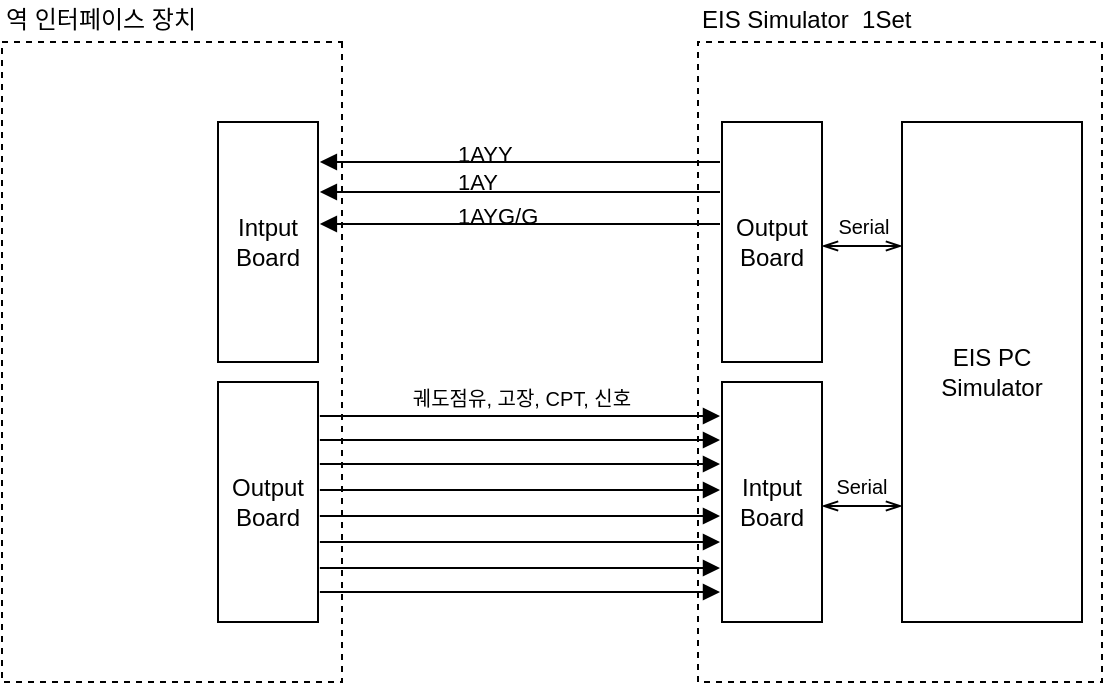 <mxfile version="20.4.0" type="github">
  <diagram id="kgpKYQtTHZ0yAKxKKP6v" name="Page-1">
    <mxGraphModel dx="743" dy="508" grid="1" gridSize="10" guides="1" tooltips="1" connect="1" arrows="1" fold="1" page="1" pageScale="1" pageWidth="850" pageHeight="1100" math="0" shadow="0">
      <root>
        <mxCell id="0" />
        <mxCell id="1" parent="0" />
        <mxCell id="VKiJMXAjRz_KYEpEqhij-5" value="Output&lt;br&gt;Board" style="rounded=0;whiteSpace=wrap;html=1;direction=south;" vertex="1" parent="1">
          <mxGeometry x="480" y="160" width="50" height="120" as="geometry" />
        </mxCell>
        <mxCell id="VKiJMXAjRz_KYEpEqhij-6" value="Intput&lt;br&gt;Board" style="rounded=0;whiteSpace=wrap;html=1;direction=south;" vertex="1" parent="1">
          <mxGeometry x="480" y="290" width="50" height="120" as="geometry" />
        </mxCell>
        <mxCell id="VKiJMXAjRz_KYEpEqhij-7" value="Intput&lt;br&gt;Board" style="rounded=0;whiteSpace=wrap;html=1;direction=south;" vertex="1" parent="1">
          <mxGeometry x="228" y="160" width="50" height="120" as="geometry" />
        </mxCell>
        <mxCell id="VKiJMXAjRz_KYEpEqhij-8" value="Output&lt;br&gt;Board" style="rounded=0;whiteSpace=wrap;html=1;direction=south;" vertex="1" parent="1">
          <mxGeometry x="228" y="290" width="50" height="120" as="geometry" />
        </mxCell>
        <mxCell id="VKiJMXAjRz_KYEpEqhij-9" value="" style="rounded=0;whiteSpace=wrap;html=1;direction=south;dashed=1;fillOpacity=0;" vertex="1" parent="1">
          <mxGeometry x="120" y="120" width="170" height="320" as="geometry" />
        </mxCell>
        <mxCell id="VKiJMXAjRz_KYEpEqhij-10" value="역 인터페이스 장치" style="text;html=1;strokeColor=none;fillColor=none;align=left;verticalAlign=middle;whiteSpace=wrap;rounded=0;dashed=1;" vertex="1" parent="1">
          <mxGeometry x="120" y="99" width="120" height="20" as="geometry" />
        </mxCell>
        <mxCell id="VKiJMXAjRz_KYEpEqhij-11" value="" style="rounded=0;whiteSpace=wrap;html=1;direction=south;dashed=1;fillOpacity=0;" vertex="1" parent="1">
          <mxGeometry x="468" y="120" width="202" height="320" as="geometry" />
        </mxCell>
        <mxCell id="VKiJMXAjRz_KYEpEqhij-12" value="EIS Simulator&amp;nbsp; 1Set" style="text;html=1;strokeColor=none;fillColor=none;align=left;verticalAlign=middle;whiteSpace=wrap;rounded=0;dashed=1;" vertex="1" parent="1">
          <mxGeometry x="468" y="99" width="152" height="20" as="geometry" />
        </mxCell>
        <mxCell id="VKiJMXAjRz_KYEpEqhij-13" value="EIS PC&lt;br&gt;Simulator" style="rounded=0;whiteSpace=wrap;html=1;direction=south;" vertex="1" parent="1">
          <mxGeometry x="570" y="160" width="90" height="250" as="geometry" />
        </mxCell>
        <mxCell id="VKiJMXAjRz_KYEpEqhij-14" value="" style="endArrow=none;html=1;rounded=0;startArrow=block;startFill=1;endFill=0;exitX=0.2;exitY=0.118;exitDx=0;exitDy=0;exitPerimeter=0;" edge="1" parent="1">
          <mxGeometry width="50" height="50" relative="1" as="geometry">
            <mxPoint x="278.94" y="180" as="sourcePoint" />
            <mxPoint x="479" y="180" as="targetPoint" />
          </mxGeometry>
        </mxCell>
        <mxCell id="VKiJMXAjRz_KYEpEqhij-15" value="" style="endArrow=none;html=1;rounded=0;startArrow=block;startFill=1;endFill=0;exitX=0.2;exitY=0.118;exitDx=0;exitDy=0;exitPerimeter=0;" edge="1" parent="1">
          <mxGeometry width="50" height="50" relative="1" as="geometry">
            <mxPoint x="278.94" y="195" as="sourcePoint" />
            <mxPoint x="479" y="195" as="targetPoint" />
          </mxGeometry>
        </mxCell>
        <mxCell id="VKiJMXAjRz_KYEpEqhij-16" value="" style="endArrow=none;html=1;rounded=0;startArrow=block;startFill=1;endFill=0;exitX=0.2;exitY=0.118;exitDx=0;exitDy=0;exitPerimeter=0;" edge="1" parent="1">
          <mxGeometry width="50" height="50" relative="1" as="geometry">
            <mxPoint x="278.94" y="211" as="sourcePoint" />
            <mxPoint x="479" y="211" as="targetPoint" />
          </mxGeometry>
        </mxCell>
        <mxCell id="VKiJMXAjRz_KYEpEqhij-17" value="" style="endArrow=block;html=1;rounded=0;startArrow=none;startFill=0;endFill=1;exitX=0.2;exitY=0.118;exitDx=0;exitDy=0;exitPerimeter=0;" edge="1" parent="1">
          <mxGeometry width="50" height="50" relative="1" as="geometry">
            <mxPoint x="278.94" y="307" as="sourcePoint" />
            <mxPoint x="479" y="307" as="targetPoint" />
          </mxGeometry>
        </mxCell>
        <mxCell id="VKiJMXAjRz_KYEpEqhij-20" value="" style="endArrow=block;html=1;rounded=0;startArrow=none;startFill=0;endFill=1;exitX=0.2;exitY=0.118;exitDx=0;exitDy=0;exitPerimeter=0;" edge="1" parent="1">
          <mxGeometry width="50" height="50" relative="1" as="geometry">
            <mxPoint x="278.94" y="319" as="sourcePoint" />
            <mxPoint x="479" y="319" as="targetPoint" />
          </mxGeometry>
        </mxCell>
        <mxCell id="VKiJMXAjRz_KYEpEqhij-21" value="" style="endArrow=block;html=1;rounded=0;startArrow=none;startFill=0;endFill=1;exitX=0.2;exitY=0.118;exitDx=0;exitDy=0;exitPerimeter=0;" edge="1" parent="1">
          <mxGeometry width="50" height="50" relative="1" as="geometry">
            <mxPoint x="278.94" y="331" as="sourcePoint" />
            <mxPoint x="479" y="331" as="targetPoint" />
          </mxGeometry>
        </mxCell>
        <mxCell id="VKiJMXAjRz_KYEpEqhij-22" value="" style="endArrow=block;html=1;rounded=0;startArrow=none;startFill=0;endFill=1;exitX=0.2;exitY=0.118;exitDx=0;exitDy=0;exitPerimeter=0;" edge="1" parent="1">
          <mxGeometry width="50" height="50" relative="1" as="geometry">
            <mxPoint x="278.94" y="344" as="sourcePoint" />
            <mxPoint x="479" y="344" as="targetPoint" />
          </mxGeometry>
        </mxCell>
        <mxCell id="VKiJMXAjRz_KYEpEqhij-23" value="" style="endArrow=block;html=1;rounded=0;startArrow=none;startFill=0;endFill=1;exitX=0.2;exitY=0.118;exitDx=0;exitDy=0;exitPerimeter=0;" edge="1" parent="1">
          <mxGeometry width="50" height="50" relative="1" as="geometry">
            <mxPoint x="278.94" y="357" as="sourcePoint" />
            <mxPoint x="479" y="357" as="targetPoint" />
          </mxGeometry>
        </mxCell>
        <mxCell id="VKiJMXAjRz_KYEpEqhij-24" value="" style="endArrow=block;html=1;rounded=0;startArrow=none;startFill=0;endFill=1;exitX=0.2;exitY=0.118;exitDx=0;exitDy=0;exitPerimeter=0;" edge="1" parent="1">
          <mxGeometry width="50" height="50" relative="1" as="geometry">
            <mxPoint x="278.94" y="370" as="sourcePoint" />
            <mxPoint x="479" y="370" as="targetPoint" />
          </mxGeometry>
        </mxCell>
        <mxCell id="VKiJMXAjRz_KYEpEqhij-25" value="" style="endArrow=block;html=1;rounded=0;startArrow=none;startFill=0;endFill=1;exitX=0.2;exitY=0.118;exitDx=0;exitDy=0;exitPerimeter=0;" edge="1" parent="1">
          <mxGeometry width="50" height="50" relative="1" as="geometry">
            <mxPoint x="278.94" y="383" as="sourcePoint" />
            <mxPoint x="479" y="383" as="targetPoint" />
          </mxGeometry>
        </mxCell>
        <mxCell id="VKiJMXAjRz_KYEpEqhij-26" value="" style="endArrow=block;html=1;rounded=0;startArrow=none;startFill=0;endFill=1;exitX=0.2;exitY=0.118;exitDx=0;exitDy=0;exitPerimeter=0;" edge="1" parent="1">
          <mxGeometry width="50" height="50" relative="1" as="geometry">
            <mxPoint x="278.94" y="395" as="sourcePoint" />
            <mxPoint x="479" y="395" as="targetPoint" />
          </mxGeometry>
        </mxCell>
        <mxCell id="VKiJMXAjRz_KYEpEqhij-28" value="1AYY" style="text;html=1;strokeColor=none;fillColor=none;align=left;verticalAlign=middle;whiteSpace=wrap;rounded=0;fontSize=11;" vertex="1" parent="1">
          <mxGeometry x="346" y="171" width="60" height="10" as="geometry" />
        </mxCell>
        <mxCell id="VKiJMXAjRz_KYEpEqhij-29" value="1AY" style="text;html=1;strokeColor=none;fillColor=none;align=left;verticalAlign=middle;whiteSpace=wrap;rounded=0;fontSize=11;" vertex="1" parent="1">
          <mxGeometry x="346" y="185" width="60" height="10" as="geometry" />
        </mxCell>
        <mxCell id="VKiJMXAjRz_KYEpEqhij-30" value="1AYG/G" style="text;html=1;strokeColor=none;fillColor=none;align=left;verticalAlign=middle;whiteSpace=wrap;rounded=0;fontSize=11;" vertex="1" parent="1">
          <mxGeometry x="346" y="202" width="60" height="10" as="geometry" />
        </mxCell>
        <mxCell id="VKiJMXAjRz_KYEpEqhij-31" value="&lt;span style=&quot;font-size: 10px;&quot;&gt;궤도점유, 고장, CPT, 신호&lt;/span&gt;" style="text;html=1;strokeColor=none;fillColor=none;align=center;verticalAlign=middle;whiteSpace=wrap;rounded=0;fontSize=11;" vertex="1" parent="1">
          <mxGeometry x="290" y="293" width="180" height="10" as="geometry" />
        </mxCell>
        <mxCell id="VKiJMXAjRz_KYEpEqhij-33" value="" style="endArrow=openThin;startArrow=openThin;html=1;rounded=0;fontSize=10;startFill=0;endFill=0;" edge="1" parent="1">
          <mxGeometry width="50" height="50" relative="1" as="geometry">
            <mxPoint x="530" y="222" as="sourcePoint" />
            <mxPoint x="570" y="222" as="targetPoint" />
          </mxGeometry>
        </mxCell>
        <mxCell id="VKiJMXAjRz_KYEpEqhij-34" value="" style="endArrow=openThin;startArrow=openThin;html=1;rounded=0;fontSize=10;startFill=0;endFill=0;" edge="1" parent="1">
          <mxGeometry width="50" height="50" relative="1" as="geometry">
            <mxPoint x="530" y="352" as="sourcePoint" />
            <mxPoint x="570" y="352" as="targetPoint" />
          </mxGeometry>
        </mxCell>
        <mxCell id="VKiJMXAjRz_KYEpEqhij-35" value="&lt;font size=&quot;1&quot;&gt;Serial&lt;/font&gt;" style="text;html=1;strokeColor=none;fillColor=none;align=center;verticalAlign=middle;whiteSpace=wrap;rounded=0;fontSize=10;" vertex="1" parent="1">
          <mxGeometry x="530" y="337" width="40" height="10" as="geometry" />
        </mxCell>
        <mxCell id="VKiJMXAjRz_KYEpEqhij-36" value="&lt;font size=&quot;1&quot;&gt;Serial&lt;/font&gt;" style="text;html=1;strokeColor=none;fillColor=none;align=center;verticalAlign=middle;whiteSpace=wrap;rounded=0;fontSize=10;" vertex="1" parent="1">
          <mxGeometry x="531" y="207" width="40" height="10" as="geometry" />
        </mxCell>
      </root>
    </mxGraphModel>
  </diagram>
</mxfile>

